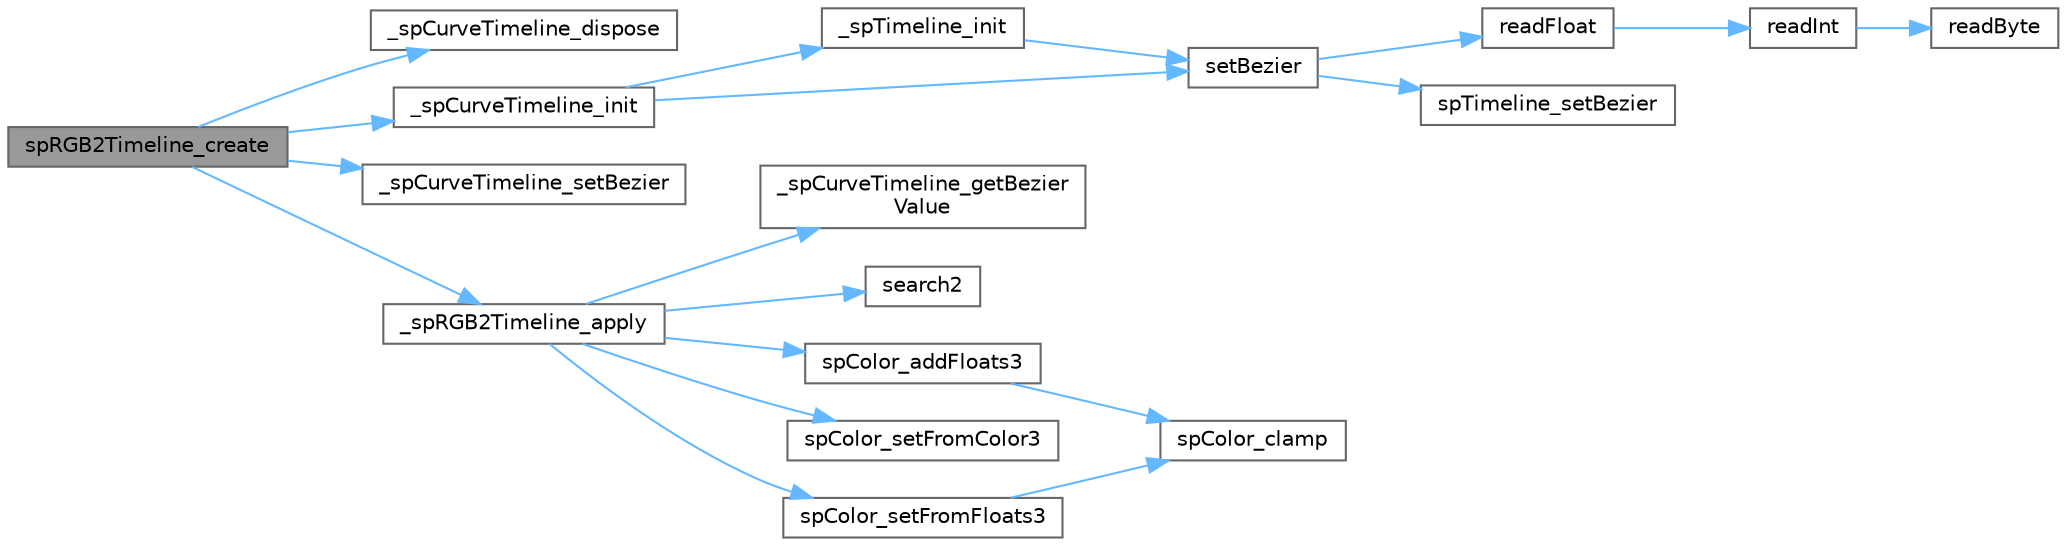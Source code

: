 digraph "spRGB2Timeline_create"
{
 // LATEX_PDF_SIZE
  bgcolor="transparent";
  edge [fontname=Helvetica,fontsize=10,labelfontname=Helvetica,labelfontsize=10];
  node [fontname=Helvetica,fontsize=10,shape=box,height=0.2,width=0.4];
  rankdir="LR";
  Node1 [id="Node000001",label="spRGB2Timeline_create",height=0.2,width=0.4,color="gray40", fillcolor="grey60", style="filled", fontcolor="black",tooltip=" "];
  Node1 -> Node2 [id="edge19_Node000001_Node000002",color="steelblue1",style="solid",tooltip=" "];
  Node2 [id="Node000002",label="_spCurveTimeline_dispose",height=0.2,width=0.4,color="grey40", fillcolor="white", style="filled",URL="$_animation_8c.html#aa1763bc98439ed636ba359365cd685f2",tooltip=" "];
  Node1 -> Node3 [id="edge20_Node000001_Node000003",color="steelblue1",style="solid",tooltip=" "];
  Node3 [id="Node000003",label="_spCurveTimeline_init",height=0.2,width=0.4,color="grey40", fillcolor="white", style="filled",URL="$_animation_8c.html#a11df3abc141175c50c160dd8e971ad47",tooltip=" "];
  Node3 -> Node4 [id="edge21_Node000003_Node000004",color="steelblue1",style="solid",tooltip=" "];
  Node4 [id="Node000004",label="_spTimeline_init",height=0.2,width=0.4,color="grey40", fillcolor="white", style="filled",URL="$_animation_8c.html#a5fd26405e9bfc35609c7c1c464d0b4d6",tooltip=" "];
  Node4 -> Node5 [id="edge22_Node000004_Node000005",color="steelblue1",style="solid",tooltip=" "];
  Node5 [id="Node000005",label="setBezier",height=0.2,width=0.4,color="grey40", fillcolor="white", style="filled",URL="$_skeleton_binary_8c.html#af19b5e951dd278d92333c683937e55ec",tooltip=" "];
  Node5 -> Node6 [id="edge23_Node000005_Node000006",color="steelblue1",style="solid",tooltip=" "];
  Node6 [id="Node000006",label="readFloat",height=0.2,width=0.4,color="grey40", fillcolor="white", style="filled",URL="$_skeleton_binary_8c.html#aa6af44927256d57da88cc98bb6853d19",tooltip=" "];
  Node6 -> Node7 [id="edge24_Node000006_Node000007",color="steelblue1",style="solid",tooltip=" "];
  Node7 [id="Node000007",label="readInt",height=0.2,width=0.4,color="grey40", fillcolor="white", style="filled",URL="$_skeleton_binary_8c.html#a9981bc921125b44941d74f0aec2e8c5a",tooltip=" "];
  Node7 -> Node8 [id="edge25_Node000007_Node000008",color="steelblue1",style="solid",tooltip=" "];
  Node8 [id="Node000008",label="readByte",height=0.2,width=0.4,color="grey40", fillcolor="white", style="filled",URL="$_skeleton_binary_8c.html#a3305c7afe5c82312ee18c6de6ade70be",tooltip=" "];
  Node5 -> Node9 [id="edge26_Node000005_Node000009",color="steelblue1",style="solid",tooltip=" "];
  Node9 [id="Node000009",label="spTimeline_setBezier",height=0.2,width=0.4,color="grey40", fillcolor="white", style="filled",URL="$_animation_8c.html#a3d145e8d83581adb1747a250a2cdd29d",tooltip=" "];
  Node3 -> Node5 [id="edge27_Node000003_Node000005",color="steelblue1",style="solid",tooltip=" "];
  Node1 -> Node10 [id="edge28_Node000001_Node000010",color="steelblue1",style="solid",tooltip=" "];
  Node10 [id="Node000010",label="_spCurveTimeline_setBezier",height=0.2,width=0.4,color="grey40", fillcolor="white", style="filled",URL="$_animation_8c.html#a093ee242a69387fbc7d96c328be5624a",tooltip=" "];
  Node1 -> Node11 [id="edge29_Node000001_Node000011",color="steelblue1",style="solid",tooltip=" "];
  Node11 [id="Node000011",label="_spRGB2Timeline_apply",height=0.2,width=0.4,color="grey40", fillcolor="white", style="filled",URL="$_animation_8c.html#a2b550f248f738e75dd00b314a04fc620",tooltip=" "];
  Node11 -> Node12 [id="edge30_Node000011_Node000012",color="steelblue1",style="solid",tooltip=" "];
  Node12 [id="Node000012",label="_spCurveTimeline_getBezier\lValue",height=0.2,width=0.4,color="grey40", fillcolor="white", style="filled",URL="$_animation_8c.html#af033f0bcbb454d240222964ff215b6a8",tooltip=" "];
  Node11 -> Node13 [id="edge31_Node000011_Node000013",color="steelblue1",style="solid",tooltip=" "];
  Node13 [id="Node000013",label="search2",height=0.2,width=0.4,color="grey40", fillcolor="white", style="filled",URL="$_animation_8c.html#aec9f56534994068535a660015694403e",tooltip=" "];
  Node11 -> Node14 [id="edge32_Node000011_Node000014",color="steelblue1",style="solid",tooltip=" "];
  Node14 [id="Node000014",label="spColor_addFloats3",height=0.2,width=0.4,color="grey40", fillcolor="white", style="filled",URL="$_color_8c.html#aca75cbd5728647048f881c5afa99c9f2",tooltip=" "];
  Node14 -> Node15 [id="edge33_Node000014_Node000015",color="steelblue1",style="solid",tooltip=" "];
  Node15 [id="Node000015",label="spColor_clamp",height=0.2,width=0.4,color="grey40", fillcolor="white", style="filled",URL="$_color_8c.html#a430dde727f95083ecaaf7760a09e6b1d",tooltip=" "];
  Node11 -> Node16 [id="edge34_Node000011_Node000016",color="steelblue1",style="solid",tooltip=" "];
  Node16 [id="Node000016",label="spColor_setFromColor3",height=0.2,width=0.4,color="grey40", fillcolor="white", style="filled",URL="$_color_8c.html#a8144dfe8a21749ee9f2458991440f253",tooltip=" "];
  Node11 -> Node17 [id="edge35_Node000011_Node000017",color="steelblue1",style="solid",tooltip=" "];
  Node17 [id="Node000017",label="spColor_setFromFloats3",height=0.2,width=0.4,color="grey40", fillcolor="white", style="filled",URL="$_color_8c.html#a8abf7edf59c39e87a506345fc76dfe95",tooltip=" "];
  Node17 -> Node15 [id="edge36_Node000017_Node000015",color="steelblue1",style="solid",tooltip=" "];
}
